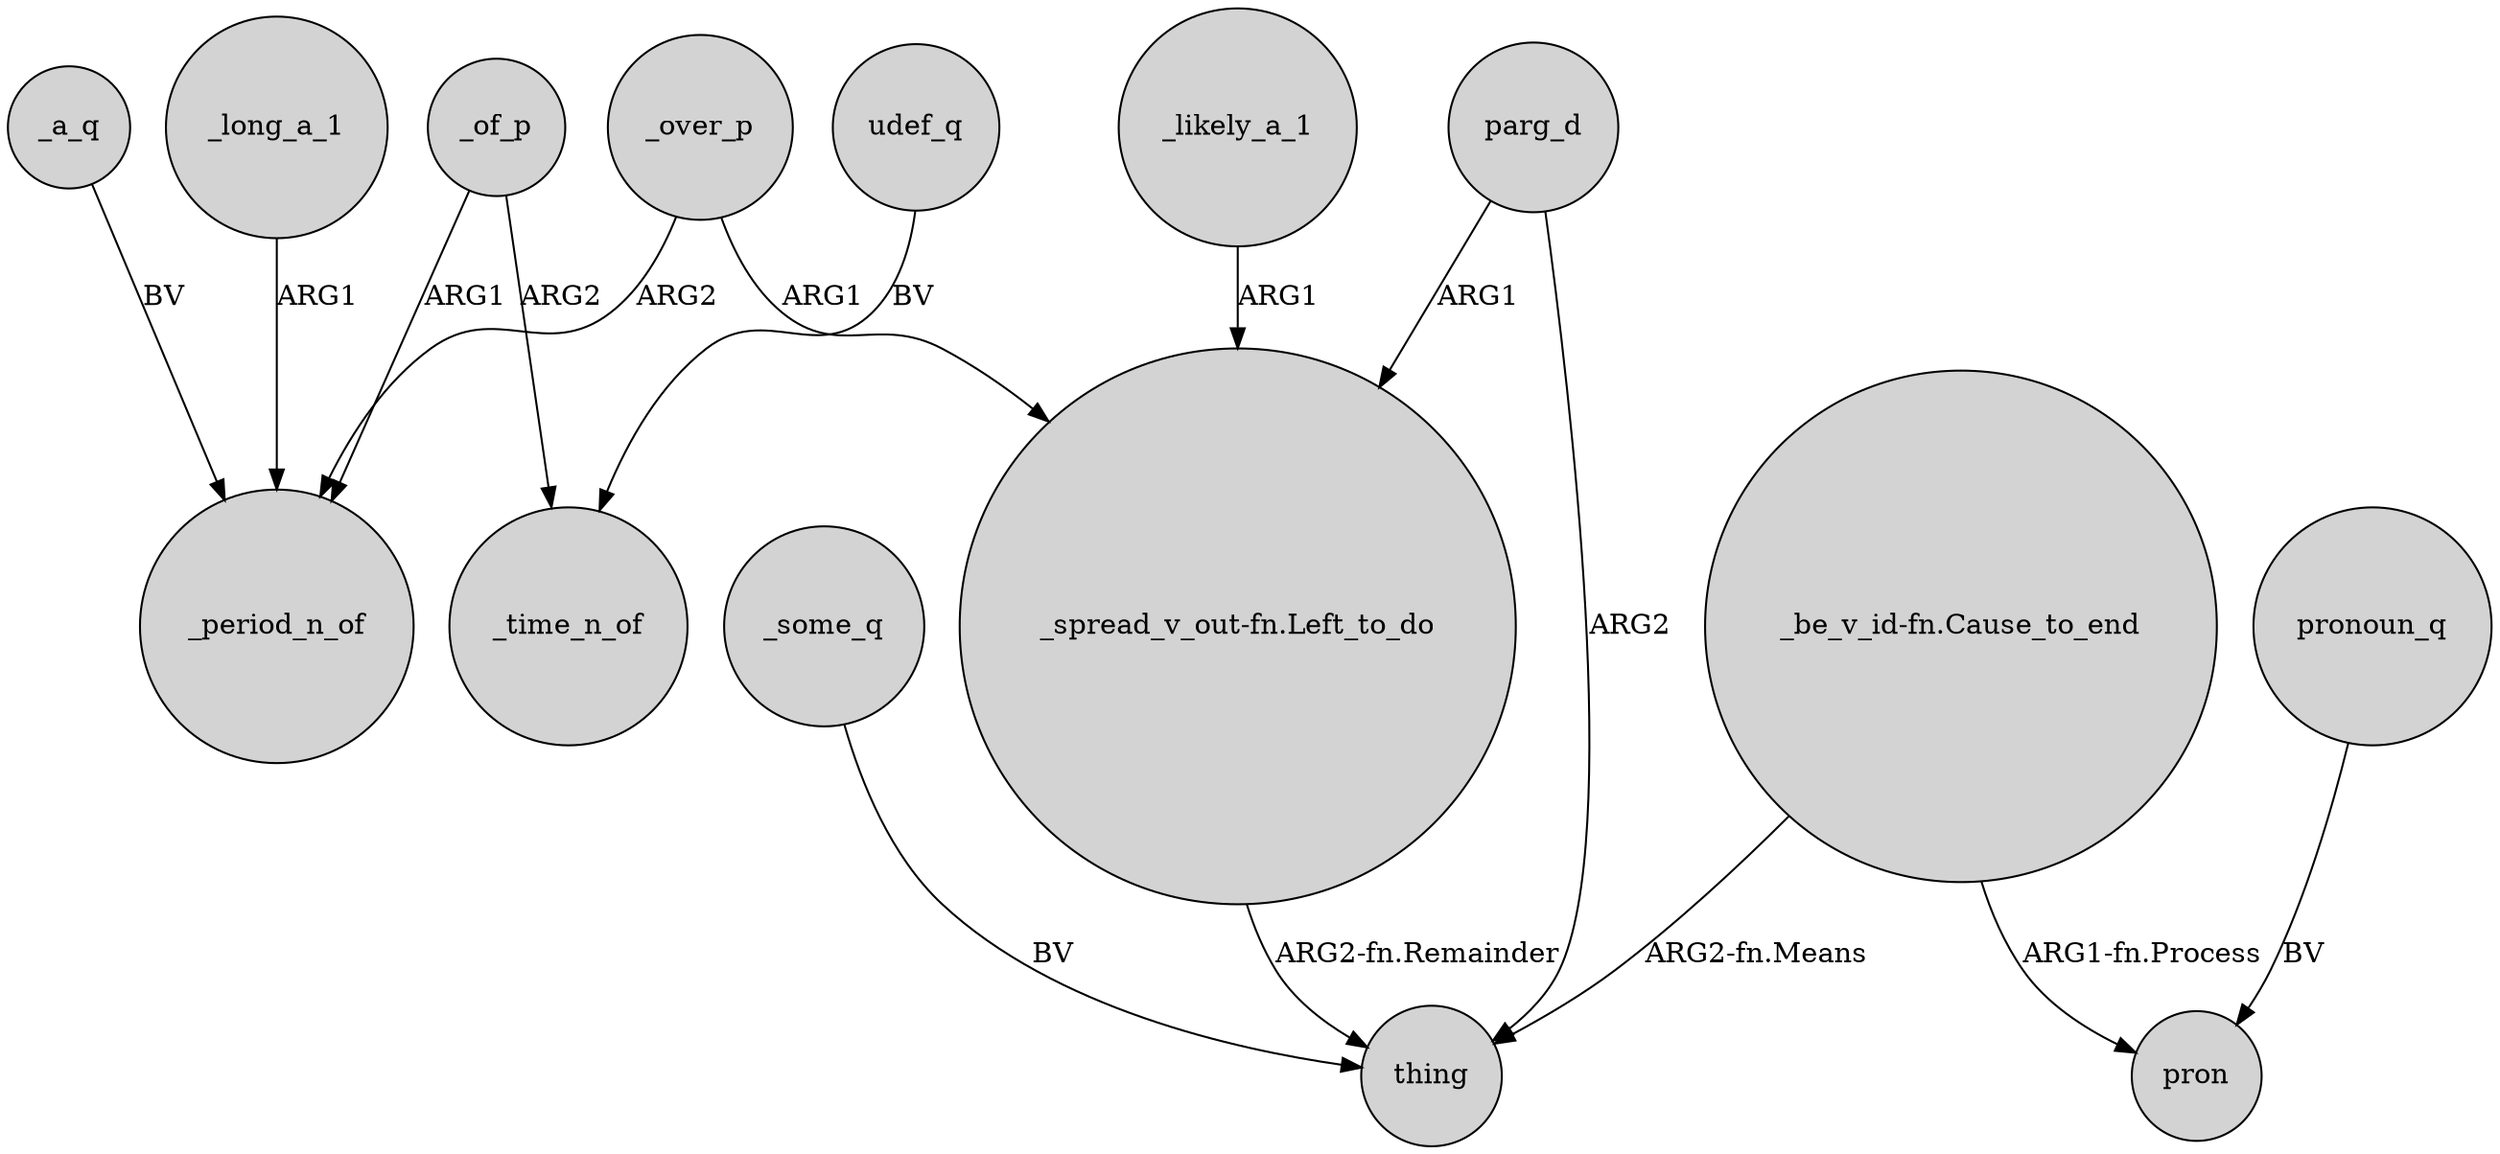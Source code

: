 digraph {
	node [shape=circle style=filled]
	_a_q -> _period_n_of [label=BV]
	_over_p -> "_spread_v_out-fn.Left_to_do" [label=ARG1]
	parg_d -> "_spread_v_out-fn.Left_to_do" [label=ARG1]
	_of_p -> _time_n_of [label=ARG2]
	"_spread_v_out-fn.Left_to_do" -> thing [label="ARG2-fn.Remainder"]
	"_be_v_id-fn.Cause_to_end" -> thing [label="ARG2-fn.Means"]
	udef_q -> _time_n_of [label=BV]
	_some_q -> thing [label=BV]
	parg_d -> thing [label=ARG2]
	_of_p -> _period_n_of [label=ARG1]
	_long_a_1 -> _period_n_of [label=ARG1]
	_over_p -> _period_n_of [label=ARG2]
	pronoun_q -> pron [label=BV]
	"_be_v_id-fn.Cause_to_end" -> pron [label="ARG1-fn.Process"]
	_likely_a_1 -> "_spread_v_out-fn.Left_to_do" [label=ARG1]
}
